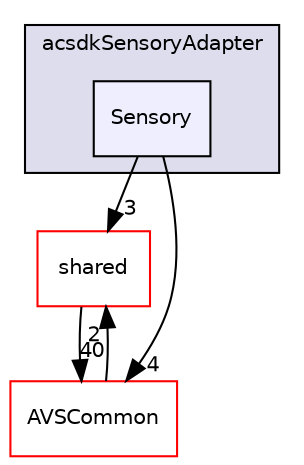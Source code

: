 digraph "/workplace/avs-device-sdk/applications/acsdkSensoryAdapter/include/acsdkSensoryAdapter/Sensory" {
  compound=true
  node [ fontsize="10", fontname="Helvetica"];
  edge [ labelfontsize="10", labelfontname="Helvetica"];
  subgraph clusterdir_0088c65b60c455f206c69fc279aa16fc {
    graph [ bgcolor="#ddddee", pencolor="black", label="acsdkSensoryAdapter" fontname="Helvetica", fontsize="10", URL="dir_0088c65b60c455f206c69fc279aa16fc.html"]
  dir_8735e4cccb4f658dc0680efbc8080af0 [shape=box, label="Sensory", style="filled", fillcolor="#eeeeff", pencolor="black", URL="dir_8735e4cccb4f658dc0680efbc8080af0.html"];
  }
  dir_9982052f7ce695d12571567315b2fafa [shape=box label="shared" fillcolor="white" style="filled" color="red" URL="dir_9982052f7ce695d12571567315b2fafa.html"];
  dir_13e65effb2bde530b17b3d5eefcd0266 [shape=box label="AVSCommon" fillcolor="white" style="filled" color="red" URL="dir_13e65effb2bde530b17b3d5eefcd0266.html"];
  dir_9982052f7ce695d12571567315b2fafa->dir_13e65effb2bde530b17b3d5eefcd0266 [headlabel="40", labeldistance=1.5 headhref="dir_000116_000017.html"];
  dir_8735e4cccb4f658dc0680efbc8080af0->dir_9982052f7ce695d12571567315b2fafa [headlabel="3", labeldistance=1.5 headhref="dir_000124_000116.html"];
  dir_8735e4cccb4f658dc0680efbc8080af0->dir_13e65effb2bde530b17b3d5eefcd0266 [headlabel="4", labeldistance=1.5 headhref="dir_000124_000017.html"];
  dir_13e65effb2bde530b17b3d5eefcd0266->dir_9982052f7ce695d12571567315b2fafa [headlabel="2", labeldistance=1.5 headhref="dir_000017_000116.html"];
}
